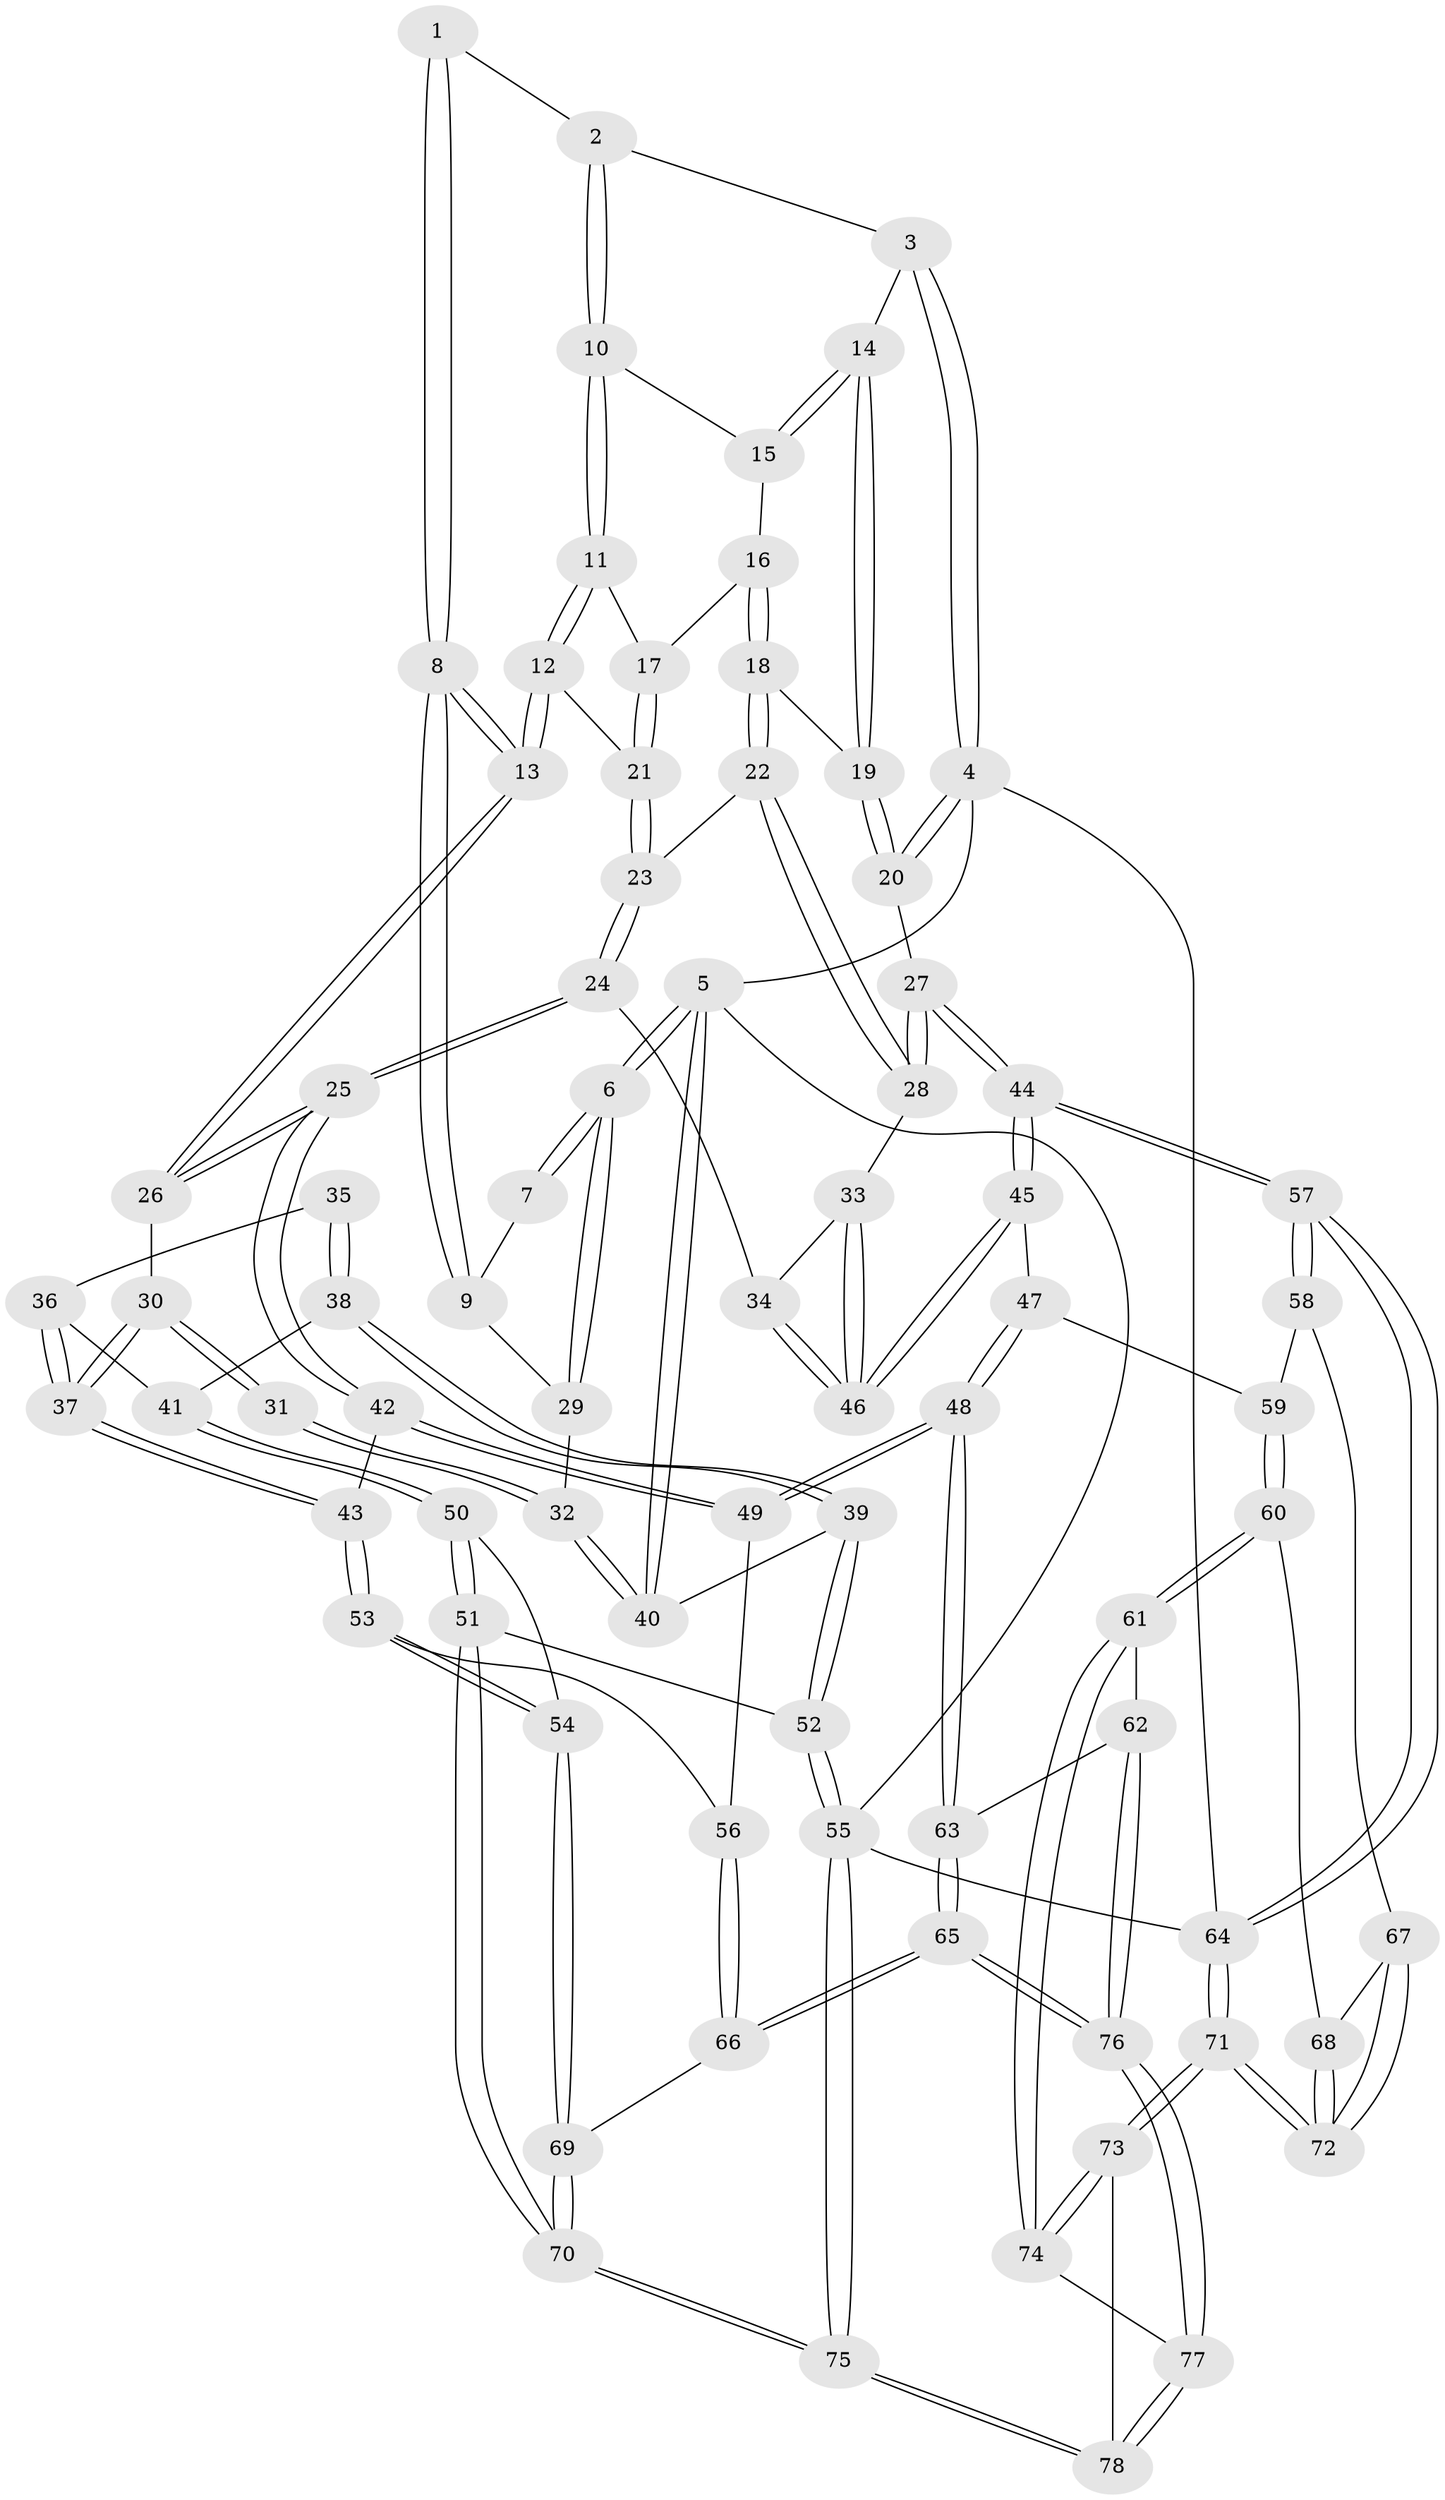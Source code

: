 // coarse degree distribution, {3: 0.19148936170212766, 4: 0.40425531914893614, 6: 0.19148936170212766, 5: 0.14893617021276595, 2: 0.06382978723404255}
// Generated by graph-tools (version 1.1) at 2025/42/03/06/25 10:42:34]
// undirected, 78 vertices, 192 edges
graph export_dot {
graph [start="1"]
  node [color=gray90,style=filled];
  1 [pos="+0.408648967472136+0"];
  2 [pos="+0.6303559111042897+0"];
  3 [pos="+0.875274152327606+0"];
  4 [pos="+1+0"];
  5 [pos="+0+0"];
  6 [pos="+0+0"];
  7 [pos="+0.11320174530570362+0"];
  8 [pos="+0.3769560246914204+0.2257858490875709"];
  9 [pos="+0.21215474284028507+0.21484693255222712"];
  10 [pos="+0.64205903078872+0"];
  11 [pos="+0.5827560829903348+0.12110266144484626"];
  12 [pos="+0.5298839230003656+0.2064735881126855"];
  13 [pos="+0.4290036386823893+0.2700163267010205"];
  14 [pos="+0.8717065727850001+0.12657989246499884"];
  15 [pos="+0.704122765422361+0.029060762691776747"];
  16 [pos="+0.7280592864528159+0.15176054662486946"];
  17 [pos="+0.6969249100082039+0.17991897661819797"];
  18 [pos="+0.8655681046570826+0.22068277310787449"];
  19 [pos="+0.8900532998836466+0.16327487820983314"];
  20 [pos="+1+0"];
  21 [pos="+0.6757130601779895+0.2443041057381355"];
  22 [pos="+0.8639680365920223+0.2753148709206752"];
  23 [pos="+0.732636475768677+0.32302352517780314"];
  24 [pos="+0.6289602982183597+0.47538579715167445"];
  25 [pos="+0.5851359070208607+0.4835729811311728"];
  26 [pos="+0.4462253406090003+0.34803841543757574"];
  27 [pos="+1+0.48868701011418986"];
  28 [pos="+1+0.41481279844003277"];
  29 [pos="+0.19060090159746312+0.22784271260461322"];
  30 [pos="+0.30136613131177764+0.4662322503547278"];
  31 [pos="+0.17795436217496854+0.4304221760125294"];
  32 [pos="+0.04219903448720537+0.33644790468699015"];
  33 [pos="+0.9689909712243531+0.42898720242722677"];
  34 [pos="+0.6808582417030318+0.49976623597500425"];
  35 [pos="+0.1798100402248662+0.5053541087110164"];
  36 [pos="+0.1916185985115054+0.5360682733295365"];
  37 [pos="+0.3012572335167755+0.5807875715512921"];
  38 [pos="+0.13088007121898934+0.5769729962026792"];
  39 [pos="+0+0.38931781424680645"];
  40 [pos="+0+0.3672959738015196"];
  41 [pos="+0.15875276721967102+0.6100552098279342"];
  42 [pos="+0.5549310520419448+0.5563853267379804"];
  43 [pos="+0.30745924180374196+0.6196071575796063"];
  44 [pos="+1+0.5643241186283644"];
  45 [pos="+0.7885111818046115+0.6221771171402896"];
  46 [pos="+0.7767204755058598+0.6016724092532144"];
  47 [pos="+0.7854719908330345+0.6649989550335635"];
  48 [pos="+0.6330083798722419+0.753974658911344"];
  49 [pos="+0.5591279148404625+0.690267540269562"];
  50 [pos="+0.19311273333481335+0.6819159456250812"];
  51 [pos="+0+0.7227100321232302"];
  52 [pos="+0+0.6901010766556736"];
  53 [pos="+0.2673882962319298+0.7057851434441679"];
  54 [pos="+0.26542268344530884+0.7074105464747233"];
  55 [pos="+0+1"];
  56 [pos="+0.4853128825845278+0.7425775917353709"];
  57 [pos="+1+0.6221203457220426"];
  58 [pos="+0.9893689905827527+0.7325803125704591"];
  59 [pos="+0.8212366468895205+0.7187202676197271"];
  60 [pos="+0.7916630588237606+0.8448889569783524"];
  61 [pos="+0.7315577751904064+0.8937847750508952"];
  62 [pos="+0.7228507960896563+0.8887988972401613"];
  63 [pos="+0.6417002741716522+0.7780046845609202"];
  64 [pos="+1+1"];
  65 [pos="+0.4596006809263433+0.9459013330985662"];
  66 [pos="+0.4487464592624977+0.9249359013689794"];
  67 [pos="+0.9382640086421281+0.8020013302071992"];
  68 [pos="+0.8128121528425918+0.8441911041273562"];
  69 [pos="+0.25944126961362474+0.8142558912560038"];
  70 [pos="+0.16954501681839432+0.9229302298331991"];
  71 [pos="+1+1"];
  72 [pos="+0.9382209937400122+0.9101896643361644"];
  73 [pos="+0.8735089537518352+1"];
  74 [pos="+0.7547436972290014+0.9703509350777694"];
  75 [pos="+0.0809245826824638+1"];
  76 [pos="+0.4662210871607359+0.9709842355600462"];
  77 [pos="+0.46091314843225867+1"];
  78 [pos="+0.42501312702044436+1"];
  1 -- 2;
  1 -- 8;
  1 -- 8;
  2 -- 3;
  2 -- 10;
  2 -- 10;
  3 -- 4;
  3 -- 4;
  3 -- 14;
  4 -- 5;
  4 -- 20;
  4 -- 20;
  4 -- 64;
  5 -- 6;
  5 -- 6;
  5 -- 40;
  5 -- 40;
  5 -- 55;
  6 -- 7;
  6 -- 7;
  6 -- 29;
  6 -- 29;
  7 -- 9;
  8 -- 9;
  8 -- 9;
  8 -- 13;
  8 -- 13;
  9 -- 29;
  10 -- 11;
  10 -- 11;
  10 -- 15;
  11 -- 12;
  11 -- 12;
  11 -- 17;
  12 -- 13;
  12 -- 13;
  12 -- 21;
  13 -- 26;
  13 -- 26;
  14 -- 15;
  14 -- 15;
  14 -- 19;
  14 -- 19;
  15 -- 16;
  16 -- 17;
  16 -- 18;
  16 -- 18;
  17 -- 21;
  17 -- 21;
  18 -- 19;
  18 -- 22;
  18 -- 22;
  19 -- 20;
  19 -- 20;
  20 -- 27;
  21 -- 23;
  21 -- 23;
  22 -- 23;
  22 -- 28;
  22 -- 28;
  23 -- 24;
  23 -- 24;
  24 -- 25;
  24 -- 25;
  24 -- 34;
  25 -- 26;
  25 -- 26;
  25 -- 42;
  25 -- 42;
  26 -- 30;
  27 -- 28;
  27 -- 28;
  27 -- 44;
  27 -- 44;
  28 -- 33;
  29 -- 32;
  30 -- 31;
  30 -- 31;
  30 -- 37;
  30 -- 37;
  31 -- 32;
  31 -- 32;
  32 -- 40;
  32 -- 40;
  33 -- 34;
  33 -- 46;
  33 -- 46;
  34 -- 46;
  34 -- 46;
  35 -- 36;
  35 -- 38;
  35 -- 38;
  36 -- 37;
  36 -- 37;
  36 -- 41;
  37 -- 43;
  37 -- 43;
  38 -- 39;
  38 -- 39;
  38 -- 41;
  39 -- 40;
  39 -- 52;
  39 -- 52;
  41 -- 50;
  41 -- 50;
  42 -- 43;
  42 -- 49;
  42 -- 49;
  43 -- 53;
  43 -- 53;
  44 -- 45;
  44 -- 45;
  44 -- 57;
  44 -- 57;
  45 -- 46;
  45 -- 46;
  45 -- 47;
  47 -- 48;
  47 -- 48;
  47 -- 59;
  48 -- 49;
  48 -- 49;
  48 -- 63;
  48 -- 63;
  49 -- 56;
  50 -- 51;
  50 -- 51;
  50 -- 54;
  51 -- 52;
  51 -- 70;
  51 -- 70;
  52 -- 55;
  52 -- 55;
  53 -- 54;
  53 -- 54;
  53 -- 56;
  54 -- 69;
  54 -- 69;
  55 -- 75;
  55 -- 75;
  55 -- 64;
  56 -- 66;
  56 -- 66;
  57 -- 58;
  57 -- 58;
  57 -- 64;
  57 -- 64;
  58 -- 59;
  58 -- 67;
  59 -- 60;
  59 -- 60;
  60 -- 61;
  60 -- 61;
  60 -- 68;
  61 -- 62;
  61 -- 74;
  61 -- 74;
  62 -- 63;
  62 -- 76;
  62 -- 76;
  63 -- 65;
  63 -- 65;
  64 -- 71;
  64 -- 71;
  65 -- 66;
  65 -- 66;
  65 -- 76;
  65 -- 76;
  66 -- 69;
  67 -- 68;
  67 -- 72;
  67 -- 72;
  68 -- 72;
  68 -- 72;
  69 -- 70;
  69 -- 70;
  70 -- 75;
  70 -- 75;
  71 -- 72;
  71 -- 72;
  71 -- 73;
  71 -- 73;
  73 -- 74;
  73 -- 74;
  73 -- 78;
  74 -- 77;
  75 -- 78;
  75 -- 78;
  76 -- 77;
  76 -- 77;
  77 -- 78;
  77 -- 78;
}
